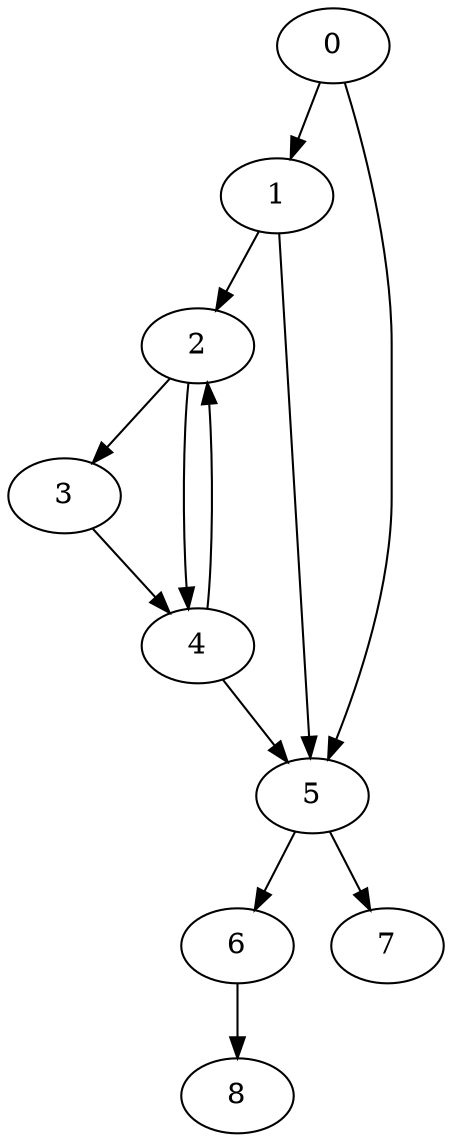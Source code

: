 digraph {
	0
	1
	2
	3
	4
	5
	6
	7
	8
	0 -> 5
	1 -> 5
	4 -> 5
	5 -> 6
	5 -> 7
	6 -> 8
	0 -> 1
	4 -> 2
	1 -> 2
	2 -> 3
	2 -> 4
	3 -> 4
}
